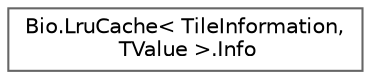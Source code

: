 digraph "Graphical Class Hierarchy"
{
 // LATEX_PDF_SIZE
  bgcolor="transparent";
  edge [fontname=Helvetica,fontsize=10,labelfontname=Helvetica,labelfontsize=10];
  node [fontname=Helvetica,fontsize=10,shape=box,height=0.2,width=0.4];
  rankdir="LR";
  Node0 [id="Node000000",label="Bio.LruCache\< TileInformation,\l TValue \>.Info",height=0.2,width=0.4,color="grey40", fillcolor="white", style="filled",URL="$class_bio_1_1_lru_cache_1_1_info.html",tooltip=" "];
}
